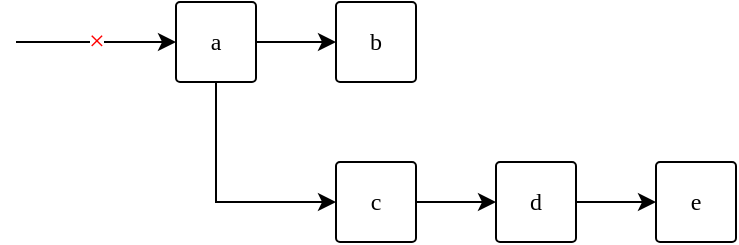 <mxfile version="21.4.0" type="device">
  <diagram name="Page-1" id="w8YpdMHQXC2DgHmLB75I">
    <mxGraphModel dx="1114" dy="894" grid="1" gridSize="10" guides="1" tooltips="1" connect="1" arrows="1" fold="1" page="1" pageScale="1" pageWidth="850" pageHeight="1100" math="0" shadow="0">
      <root>
        <mxCell id="0" />
        <mxCell id="1" parent="0" />
        <mxCell id="hGlkA42TEl1jFctIpCzu-2" value="a" style="rounded=1;whiteSpace=wrap;html=1;arcSize=5;fontFamily=SF Mono;" vertex="1" parent="1">
          <mxGeometry x="280" y="200" width="40" height="40" as="geometry" />
        </mxCell>
        <mxCell id="hGlkA42TEl1jFctIpCzu-3" value="b" style="rounded=1;whiteSpace=wrap;html=1;arcSize=5;fontFamily=SF Mono;" vertex="1" parent="1">
          <mxGeometry x="360" y="200" width="40" height="40" as="geometry" />
        </mxCell>
        <mxCell id="hGlkA42TEl1jFctIpCzu-4" value="c" style="rounded=1;whiteSpace=wrap;html=1;arcSize=5;fontFamily=SF Mono;" vertex="1" parent="1">
          <mxGeometry x="360" y="280" width="40" height="40" as="geometry" />
        </mxCell>
        <mxCell id="hGlkA42TEl1jFctIpCzu-5" value="" style="endArrow=classic;html=1;rounded=0;exitX=1;exitY=0.5;exitDx=0;exitDy=0;entryX=0;entryY=0.5;entryDx=0;entryDy=0;" edge="1" parent="1" source="hGlkA42TEl1jFctIpCzu-2" target="hGlkA42TEl1jFctIpCzu-3">
          <mxGeometry width="50" height="50" relative="1" as="geometry">
            <mxPoint x="560" y="520" as="sourcePoint" />
            <mxPoint x="610" y="470" as="targetPoint" />
          </mxGeometry>
        </mxCell>
        <mxCell id="hGlkA42TEl1jFctIpCzu-6" value="" style="endArrow=classic;html=1;rounded=0;exitX=0.5;exitY=1;exitDx=0;exitDy=0;" edge="1" parent="1" source="hGlkA42TEl1jFctIpCzu-2" target="hGlkA42TEl1jFctIpCzu-4">
          <mxGeometry width="50" height="50" relative="1" as="geometry">
            <mxPoint x="330" y="230" as="sourcePoint" />
            <mxPoint x="370" y="230" as="targetPoint" />
            <Array as="points">
              <mxPoint x="300" y="300" />
            </Array>
          </mxGeometry>
        </mxCell>
        <mxCell id="hGlkA42TEl1jFctIpCzu-7" value="&lt;font style=&quot;font-size: 14px;&quot; color=&quot;#ff0000&quot; face=&quot;SF Mono&quot;&gt;×&lt;/font&gt;" style="endArrow=classic;html=1;rounded=0;entryX=0;entryY=0.5;entryDx=0;entryDy=0;" edge="1" parent="1" target="hGlkA42TEl1jFctIpCzu-2">
          <mxGeometry width="50" height="50" relative="1" as="geometry">
            <mxPoint x="200" y="220" as="sourcePoint" />
            <mxPoint x="240" y="210" as="targetPoint" />
          </mxGeometry>
        </mxCell>
        <mxCell id="hGlkA42TEl1jFctIpCzu-8" value="d" style="rounded=1;whiteSpace=wrap;html=1;arcSize=5;fontFamily=SF Mono;" vertex="1" parent="1">
          <mxGeometry x="440" y="280" width="40" height="40" as="geometry" />
        </mxCell>
        <mxCell id="hGlkA42TEl1jFctIpCzu-9" value="e" style="rounded=1;whiteSpace=wrap;html=1;arcSize=5;fontFamily=SF Mono;" vertex="1" parent="1">
          <mxGeometry x="520" y="280" width="40" height="40" as="geometry" />
        </mxCell>
        <mxCell id="hGlkA42TEl1jFctIpCzu-10" value="" style="endArrow=classic;html=1;rounded=0;exitX=1;exitY=0.5;exitDx=0;exitDy=0;" edge="1" parent="1" source="hGlkA42TEl1jFctIpCzu-4" target="hGlkA42TEl1jFctIpCzu-8">
          <mxGeometry width="50" height="50" relative="1" as="geometry">
            <mxPoint x="400" y="480" as="sourcePoint" />
            <mxPoint x="450" y="430" as="targetPoint" />
          </mxGeometry>
        </mxCell>
        <mxCell id="hGlkA42TEl1jFctIpCzu-11" value="" style="endArrow=classic;html=1;rounded=0;exitX=1;exitY=0.5;exitDx=0;exitDy=0;entryX=0;entryY=0.5;entryDx=0;entryDy=0;" edge="1" parent="1" source="hGlkA42TEl1jFctIpCzu-8" target="hGlkA42TEl1jFctIpCzu-9">
          <mxGeometry width="50" height="50" relative="1" as="geometry">
            <mxPoint x="480" y="299.5" as="sourcePoint" />
            <mxPoint x="520" y="299.5" as="targetPoint" />
          </mxGeometry>
        </mxCell>
      </root>
    </mxGraphModel>
  </diagram>
</mxfile>
